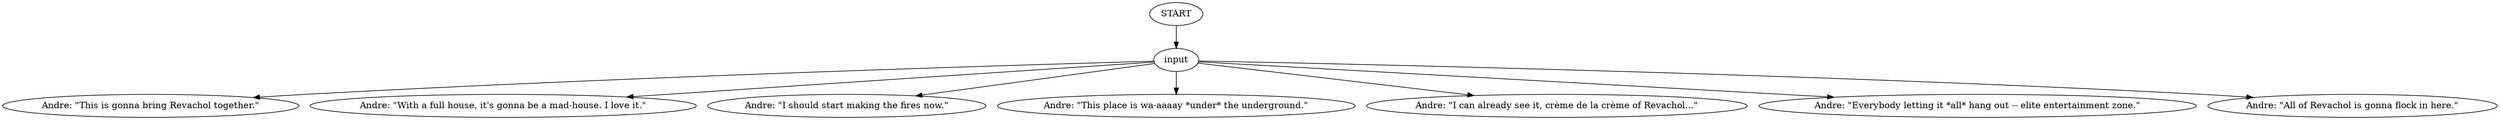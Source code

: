 # ICE / ANDRE barks
# Things Noid says inside the church.
# ==================================================
digraph G {
	  0 [label="START"];
	  1 [label="input"];
	  3 [label="Andre: \"This is gonna bring Revachol together.\""];
	  4 [label="Andre: \"With a full house, it's gonna be a mad-house. I love it.\""];
	  5 [label="Andre: \"I should start making the fires now.\""];
	  6 [label="Andre: \"This place is wa-aaaay *under* the underground.\""];
	  7 [label="Andre: \"I can already see it, crème de la crème of Revachol...\""];
	  8 [label="Andre: \"Everybody letting it *all* hang out -- elite entertainment zone.\""];
	  9 [label="Andre: \"All of Revachol is gonna flock in here.\""];
	  0 -> 1
	  1 -> 3
	  1 -> 4
	  1 -> 5
	  1 -> 6
	  1 -> 7
	  1 -> 8
	  1 -> 9
}


